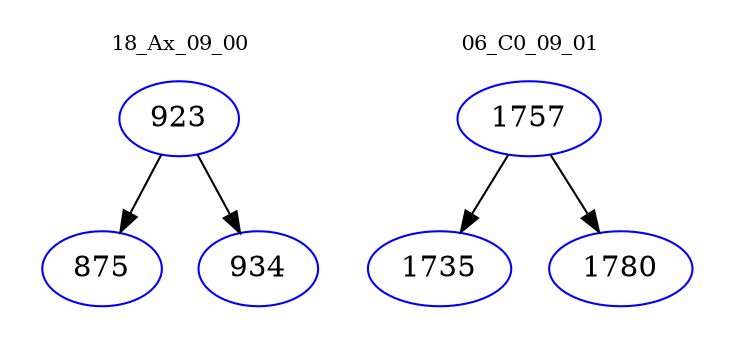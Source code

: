 digraph{
subgraph cluster_0 {
color = white
label = "18_Ax_09_00";
fontsize=10;
T0_923 [label="923", color="blue"]
T0_923 -> T0_875 [color="black"]
T0_875 [label="875", color="blue"]
T0_923 -> T0_934 [color="black"]
T0_934 [label="934", color="blue"]
}
subgraph cluster_1 {
color = white
label = "06_C0_09_01";
fontsize=10;
T1_1757 [label="1757", color="blue"]
T1_1757 -> T1_1735 [color="black"]
T1_1735 [label="1735", color="blue"]
T1_1757 -> T1_1780 [color="black"]
T1_1780 [label="1780", color="blue"]
}
}
